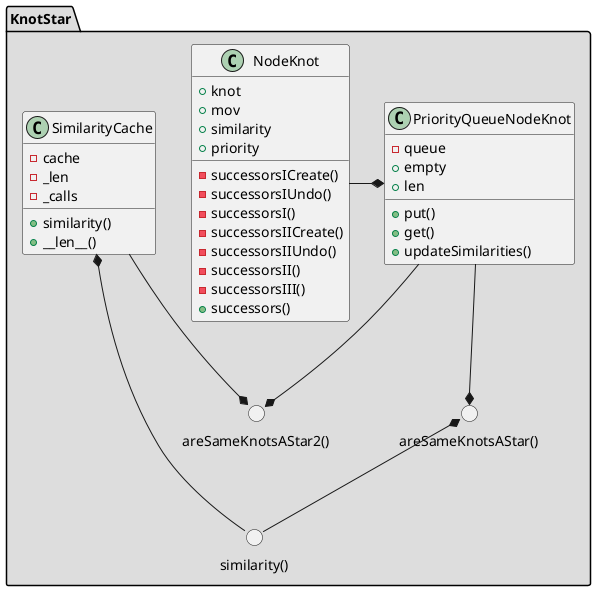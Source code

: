 @startuml Diagrama de Clases

package "KnotStar" #DDDDDD {
    class NodeKnot {
        +knot
        +mov
        +similarity
        +priority
        -successorsICreate()
        -successorsIUndo()
        -successorsI()
        -successorsIICreate()
        -successorsIIUndo()
        -successorsII()
        -successorsIII()
        +successors()
    }

    class PriorityQueueNodeKnot {
        -queue
        +empty
        +len
        +put()
        +get()
        +updateSimilarities()
    }

    class SimilarityCache {
        -cache
        -_len
        -_calls
        +similarity()
        +__len__()
    }

    circle "similarity()"

    circle "areSameKnotsAStar()"
    circle "areSameKnotsAStar2()"
    "similarity()" -up-* "areSameKnotsAStar()"
    "similarity()" -up-* SimilarityCache

    SimilarityCache --* "areSameKnotsAStar2()"
    PriorityQueueNodeKnot --* "areSameKnotsAStar2()"
    PriorityQueueNodeKnot --* "areSameKnotsAStar()"
    NodeKnot -right-* PriorityQueueNodeKnot
}
    
@enduml
